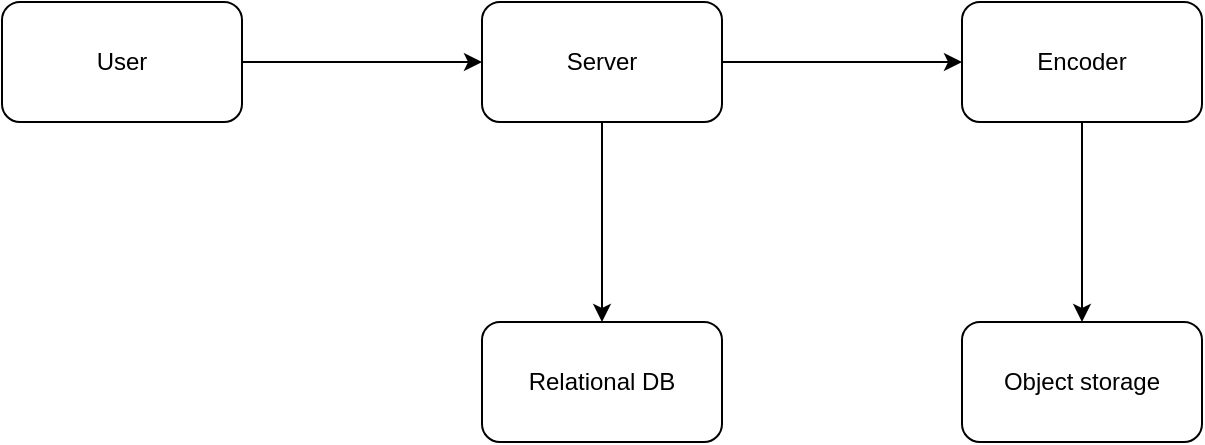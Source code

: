 <mxfile version="21.0.10" type="device"><diagram id="YrfzH3xwVrYN7FTBeiER" name="Page-1"><mxGraphModel dx="882" dy="596" grid="1" gridSize="10" guides="1" tooltips="1" connect="1" arrows="1" fold="1" page="1" pageScale="1" pageWidth="850" pageHeight="1100" math="0" shadow="0"><root><mxCell id="0"/><mxCell id="1" parent="0"/><mxCell id="EMqv_BoD_W-4mQrSMWEo-6" style="edgeStyle=orthogonalEdgeStyle;rounded=0;orthogonalLoop=1;jettySize=auto;html=1;exitX=1;exitY=0.5;exitDx=0;exitDy=0;entryX=0;entryY=0.5;entryDx=0;entryDy=0;" parent="1" source="EMqv_BoD_W-4mQrSMWEo-1" target="EMqv_BoD_W-4mQrSMWEo-2" edge="1"><mxGeometry relative="1" as="geometry"/></mxCell><mxCell id="EMqv_BoD_W-4mQrSMWEo-1" value="User" style="rounded=1;whiteSpace=wrap;html=1;" parent="1" vertex="1"><mxGeometry x="80" y="200" width="120" height="60" as="geometry"/></mxCell><mxCell id="EMqv_BoD_W-4mQrSMWEo-7" style="edgeStyle=orthogonalEdgeStyle;rounded=0;orthogonalLoop=1;jettySize=auto;html=1;exitX=0.5;exitY=1;exitDx=0;exitDy=0;entryX=0.5;entryY=0;entryDx=0;entryDy=0;" parent="1" source="EMqv_BoD_W-4mQrSMWEo-2" target="EMqv_BoD_W-4mQrSMWEo-3" edge="1"><mxGeometry relative="1" as="geometry"/></mxCell><mxCell id="EMqv_BoD_W-4mQrSMWEo-8" style="edgeStyle=orthogonalEdgeStyle;rounded=0;orthogonalLoop=1;jettySize=auto;html=1;exitX=1;exitY=0.5;exitDx=0;exitDy=0;entryX=0;entryY=0.5;entryDx=0;entryDy=0;" parent="1" source="EMqv_BoD_W-4mQrSMWEo-2" target="EMqv_BoD_W-4mQrSMWEo-4" edge="1"><mxGeometry relative="1" as="geometry"/></mxCell><mxCell id="EMqv_BoD_W-4mQrSMWEo-2" value="Server" style="rounded=1;whiteSpace=wrap;html=1;" parent="1" vertex="1"><mxGeometry x="320" y="200" width="120" height="60" as="geometry"/></mxCell><mxCell id="EMqv_BoD_W-4mQrSMWEo-3" value="Relational DB" style="rounded=1;whiteSpace=wrap;html=1;" parent="1" vertex="1"><mxGeometry x="320" y="360" width="120" height="60" as="geometry"/></mxCell><mxCell id="EMqv_BoD_W-4mQrSMWEo-9" style="edgeStyle=orthogonalEdgeStyle;rounded=0;orthogonalLoop=1;jettySize=auto;html=1;exitX=0.5;exitY=1;exitDx=0;exitDy=0;entryX=0.5;entryY=0;entryDx=0;entryDy=0;" parent="1" source="EMqv_BoD_W-4mQrSMWEo-4" target="EMqv_BoD_W-4mQrSMWEo-5" edge="1"><mxGeometry relative="1" as="geometry"/></mxCell><mxCell id="EMqv_BoD_W-4mQrSMWEo-4" value="Encoder" style="rounded=1;whiteSpace=wrap;html=1;" parent="1" vertex="1"><mxGeometry x="560" y="200" width="120" height="60" as="geometry"/></mxCell><mxCell id="EMqv_BoD_W-4mQrSMWEo-5" value="Object storage" style="rounded=1;whiteSpace=wrap;html=1;" parent="1" vertex="1"><mxGeometry x="560" y="360" width="120" height="60" as="geometry"/></mxCell></root></mxGraphModel></diagram></mxfile>